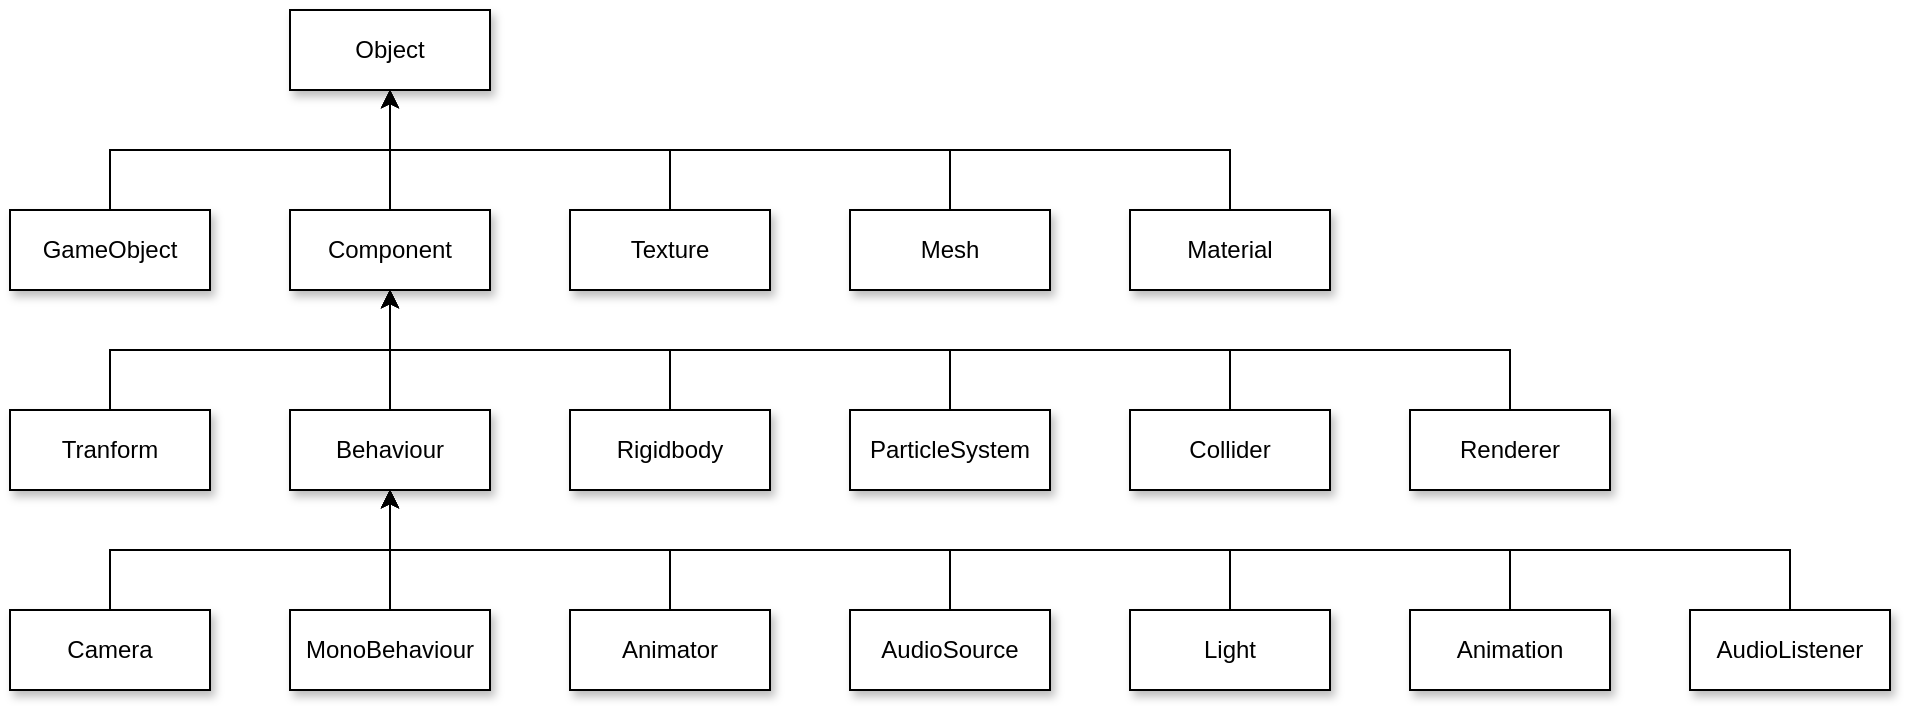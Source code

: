 <mxfile version="21.3.5" type="github">
  <diagram name="第 1 页" id="YaiP6IpiFgkoLfCOKYrs">
    <mxGraphModel dx="1435" dy="863" grid="1" gridSize="10" guides="1" tooltips="1" connect="1" arrows="1" fold="1" page="1" pageScale="1" pageWidth="1200" pageHeight="1920" math="0" shadow="0">
      <root>
        <mxCell id="0" />
        <mxCell id="1" parent="0" />
        <mxCell id="JN42x3dMe_RzjsjBonPy-1" value="Object" style="rounded=0;whiteSpace=wrap;html=1;shadow=1;" parent="1" vertex="1">
          <mxGeometry x="200" y="80" width="100" height="40" as="geometry" />
        </mxCell>
        <mxCell id="JN42x3dMe_RzjsjBonPy-8" style="edgeStyle=orthogonalEdgeStyle;rounded=0;orthogonalLoop=1;jettySize=auto;html=1;exitX=0.5;exitY=0;exitDx=0;exitDy=0;entryX=0.5;entryY=1;entryDx=0;entryDy=0;" parent="1" source="JN42x3dMe_RzjsjBonPy-2" target="JN42x3dMe_RzjsjBonPy-1" edge="1">
          <mxGeometry relative="1" as="geometry" />
        </mxCell>
        <mxCell id="JN42x3dMe_RzjsjBonPy-2" value="GameObject" style="rounded=0;whiteSpace=wrap;html=1;shadow=1;" parent="1" vertex="1">
          <mxGeometry x="60" y="180" width="100" height="40" as="geometry" />
        </mxCell>
        <mxCell id="JN42x3dMe_RzjsjBonPy-7" style="edgeStyle=orthogonalEdgeStyle;rounded=0;orthogonalLoop=1;jettySize=auto;html=1;exitX=0.5;exitY=0;exitDx=0;exitDy=0;entryX=0.5;entryY=1;entryDx=0;entryDy=0;" parent="1" source="JN42x3dMe_RzjsjBonPy-3" target="JN42x3dMe_RzjsjBonPy-1" edge="1">
          <mxGeometry relative="1" as="geometry" />
        </mxCell>
        <mxCell id="JN42x3dMe_RzjsjBonPy-3" value="Component" style="rounded=0;whiteSpace=wrap;html=1;shadow=1;" parent="1" vertex="1">
          <mxGeometry x="200" y="180" width="100" height="40" as="geometry" />
        </mxCell>
        <mxCell id="JN42x3dMe_RzjsjBonPy-9" style="edgeStyle=orthogonalEdgeStyle;rounded=0;orthogonalLoop=1;jettySize=auto;html=1;exitX=0.5;exitY=0;exitDx=0;exitDy=0;entryX=0.5;entryY=1;entryDx=0;entryDy=0;" parent="1" source="JN42x3dMe_RzjsjBonPy-4" target="JN42x3dMe_RzjsjBonPy-1" edge="1">
          <mxGeometry relative="1" as="geometry" />
        </mxCell>
        <mxCell id="JN42x3dMe_RzjsjBonPy-4" value="Texture" style="rounded=0;whiteSpace=wrap;html=1;shadow=1;" parent="1" vertex="1">
          <mxGeometry x="340" y="180" width="100" height="40" as="geometry" />
        </mxCell>
        <mxCell id="JN42x3dMe_RzjsjBonPy-10" style="edgeStyle=orthogonalEdgeStyle;rounded=0;orthogonalLoop=1;jettySize=auto;html=1;exitX=0.5;exitY=0;exitDx=0;exitDy=0;entryX=0.5;entryY=1;entryDx=0;entryDy=0;" parent="1" source="JN42x3dMe_RzjsjBonPy-5" target="JN42x3dMe_RzjsjBonPy-1" edge="1">
          <mxGeometry relative="1" as="geometry" />
        </mxCell>
        <mxCell id="JN42x3dMe_RzjsjBonPy-5" value="Mesh" style="rounded=0;whiteSpace=wrap;html=1;shadow=1;" parent="1" vertex="1">
          <mxGeometry x="480" y="180" width="100" height="40" as="geometry" />
        </mxCell>
        <mxCell id="JN42x3dMe_RzjsjBonPy-12" style="edgeStyle=orthogonalEdgeStyle;rounded=0;orthogonalLoop=1;jettySize=auto;html=1;exitX=0.5;exitY=0;exitDx=0;exitDy=0;entryX=0.5;entryY=1;entryDx=0;entryDy=0;" parent="1" source="JN42x3dMe_RzjsjBonPy-6" target="JN42x3dMe_RzjsjBonPy-1" edge="1">
          <mxGeometry relative="1" as="geometry" />
        </mxCell>
        <mxCell id="JN42x3dMe_RzjsjBonPy-6" value="Material" style="rounded=0;whiteSpace=wrap;html=1;shadow=1;" parent="1" vertex="1">
          <mxGeometry x="620" y="180" width="100" height="40" as="geometry" />
        </mxCell>
        <mxCell id="JN42x3dMe_RzjsjBonPy-26" style="edgeStyle=orthogonalEdgeStyle;rounded=0;orthogonalLoop=1;jettySize=auto;html=1;exitX=0.5;exitY=0;exitDx=0;exitDy=0;entryX=0.5;entryY=1;entryDx=0;entryDy=0;" parent="1" source="JN42x3dMe_RzjsjBonPy-13" target="JN42x3dMe_RzjsjBonPy-3" edge="1">
          <mxGeometry relative="1" as="geometry" />
        </mxCell>
        <mxCell id="JN42x3dMe_RzjsjBonPy-13" value="Tranform" style="rounded=0;whiteSpace=wrap;html=1;shadow=1;" parent="1" vertex="1">
          <mxGeometry x="60" y="280" width="100" height="40" as="geometry" />
        </mxCell>
        <mxCell id="JN42x3dMe_RzjsjBonPy-27" style="edgeStyle=orthogonalEdgeStyle;rounded=0;orthogonalLoop=1;jettySize=auto;html=1;exitX=0.5;exitY=0;exitDx=0;exitDy=0;" parent="1" source="JN42x3dMe_RzjsjBonPy-14" edge="1">
          <mxGeometry relative="1" as="geometry">
            <mxPoint x="250" y="220" as="targetPoint" />
          </mxGeometry>
        </mxCell>
        <mxCell id="JN42x3dMe_RzjsjBonPy-14" value="Behaviour" style="rounded=0;whiteSpace=wrap;html=1;shadow=1;" parent="1" vertex="1">
          <mxGeometry x="200" y="280" width="100" height="40" as="geometry" />
        </mxCell>
        <mxCell id="JN42x3dMe_RzjsjBonPy-30" style="edgeStyle=orthogonalEdgeStyle;rounded=0;orthogonalLoop=1;jettySize=auto;html=1;exitX=0.5;exitY=0;exitDx=0;exitDy=0;entryX=0.5;entryY=1;entryDx=0;entryDy=0;" parent="1" source="JN42x3dMe_RzjsjBonPy-15" target="JN42x3dMe_RzjsjBonPy-3" edge="1">
          <mxGeometry relative="1" as="geometry" />
        </mxCell>
        <mxCell id="JN42x3dMe_RzjsjBonPy-15" value="Rigidbody" style="rounded=0;whiteSpace=wrap;html=1;shadow=1;" parent="1" vertex="1">
          <mxGeometry x="340" y="280" width="100" height="40" as="geometry" />
        </mxCell>
        <mxCell id="JN42x3dMe_RzjsjBonPy-32" style="edgeStyle=orthogonalEdgeStyle;rounded=0;orthogonalLoop=1;jettySize=auto;html=1;exitX=0.5;exitY=0;exitDx=0;exitDy=0;entryX=0.5;entryY=1;entryDx=0;entryDy=0;" parent="1" source="JN42x3dMe_RzjsjBonPy-16" target="JN42x3dMe_RzjsjBonPy-3" edge="1">
          <mxGeometry relative="1" as="geometry" />
        </mxCell>
        <mxCell id="JN42x3dMe_RzjsjBonPy-16" value="ParticleSystem" style="rounded=0;whiteSpace=wrap;html=1;shadow=1;" parent="1" vertex="1">
          <mxGeometry x="480" y="280" width="100" height="40" as="geometry" />
        </mxCell>
        <mxCell id="JN42x3dMe_RzjsjBonPy-33" style="edgeStyle=orthogonalEdgeStyle;rounded=0;orthogonalLoop=1;jettySize=auto;html=1;exitX=0.5;exitY=0;exitDx=0;exitDy=0;entryX=0.5;entryY=1;entryDx=0;entryDy=0;" parent="1" source="JN42x3dMe_RzjsjBonPy-17" target="JN42x3dMe_RzjsjBonPy-3" edge="1">
          <mxGeometry relative="1" as="geometry" />
        </mxCell>
        <mxCell id="JN42x3dMe_RzjsjBonPy-17" value="Collider" style="rounded=0;whiteSpace=wrap;html=1;shadow=1;" parent="1" vertex="1">
          <mxGeometry x="620" y="280" width="100" height="40" as="geometry" />
        </mxCell>
        <mxCell id="JN42x3dMe_RzjsjBonPy-35" style="edgeStyle=orthogonalEdgeStyle;rounded=0;orthogonalLoop=1;jettySize=auto;html=1;exitX=0.5;exitY=0;exitDx=0;exitDy=0;entryX=0.5;entryY=1;entryDx=0;entryDy=0;" parent="1" source="JN42x3dMe_RzjsjBonPy-18" target="JN42x3dMe_RzjsjBonPy-3" edge="1">
          <mxGeometry relative="1" as="geometry" />
        </mxCell>
        <mxCell id="JN42x3dMe_RzjsjBonPy-18" value="Renderer" style="rounded=0;whiteSpace=wrap;html=1;shadow=1;" parent="1" vertex="1">
          <mxGeometry x="760" y="280" width="100" height="40" as="geometry" />
        </mxCell>
        <mxCell id="JN42x3dMe_RzjsjBonPy-36" style="edgeStyle=orthogonalEdgeStyle;rounded=0;orthogonalLoop=1;jettySize=auto;html=1;exitX=0.5;exitY=0;exitDx=0;exitDy=0;entryX=0.5;entryY=1;entryDx=0;entryDy=0;" parent="1" source="JN42x3dMe_RzjsjBonPy-19" target="JN42x3dMe_RzjsjBonPy-14" edge="1">
          <mxGeometry relative="1" as="geometry" />
        </mxCell>
        <mxCell id="JN42x3dMe_RzjsjBonPy-19" value="Camera" style="rounded=0;whiteSpace=wrap;html=1;shadow=1;" parent="1" vertex="1">
          <mxGeometry x="60" y="380" width="100" height="40" as="geometry" />
        </mxCell>
        <mxCell id="JN42x3dMe_RzjsjBonPy-38" style="edgeStyle=orthogonalEdgeStyle;rounded=0;orthogonalLoop=1;jettySize=auto;html=1;exitX=0.5;exitY=0;exitDx=0;exitDy=0;entryX=0.5;entryY=1;entryDx=0;entryDy=0;" parent="1" source="JN42x3dMe_RzjsjBonPy-20" target="JN42x3dMe_RzjsjBonPy-14" edge="1">
          <mxGeometry relative="1" as="geometry" />
        </mxCell>
        <mxCell id="JN42x3dMe_RzjsjBonPy-20" value="MonoBehaviour" style="rounded=0;whiteSpace=wrap;html=1;shadow=1;" parent="1" vertex="1">
          <mxGeometry x="200" y="380" width="100" height="40" as="geometry" />
        </mxCell>
        <mxCell id="JN42x3dMe_RzjsjBonPy-39" style="edgeStyle=orthogonalEdgeStyle;rounded=0;orthogonalLoop=1;jettySize=auto;html=1;exitX=0.5;exitY=0;exitDx=0;exitDy=0;entryX=0.5;entryY=1;entryDx=0;entryDy=0;" parent="1" source="JN42x3dMe_RzjsjBonPy-21" target="JN42x3dMe_RzjsjBonPy-14" edge="1">
          <mxGeometry relative="1" as="geometry" />
        </mxCell>
        <mxCell id="JN42x3dMe_RzjsjBonPy-21" value="Animator" style="rounded=0;whiteSpace=wrap;html=1;shadow=1;" parent="1" vertex="1">
          <mxGeometry x="340" y="380" width="100" height="40" as="geometry" />
        </mxCell>
        <mxCell id="JN42x3dMe_RzjsjBonPy-40" style="edgeStyle=orthogonalEdgeStyle;rounded=0;orthogonalLoop=1;jettySize=auto;html=1;exitX=0.5;exitY=0;exitDx=0;exitDy=0;entryX=0.5;entryY=1;entryDx=0;entryDy=0;" parent="1" source="JN42x3dMe_RzjsjBonPy-22" target="JN42x3dMe_RzjsjBonPy-14" edge="1">
          <mxGeometry relative="1" as="geometry" />
        </mxCell>
        <mxCell id="JN42x3dMe_RzjsjBonPy-22" value="AudioSource" style="rounded=0;whiteSpace=wrap;html=1;shadow=1;" parent="1" vertex="1">
          <mxGeometry x="480" y="380" width="100" height="40" as="geometry" />
        </mxCell>
        <mxCell id="JN42x3dMe_RzjsjBonPy-41" style="edgeStyle=orthogonalEdgeStyle;rounded=0;orthogonalLoop=1;jettySize=auto;html=1;exitX=0.5;exitY=0;exitDx=0;exitDy=0;entryX=0.5;entryY=1;entryDx=0;entryDy=0;" parent="1" source="JN42x3dMe_RzjsjBonPy-23" target="JN42x3dMe_RzjsjBonPy-14" edge="1">
          <mxGeometry relative="1" as="geometry" />
        </mxCell>
        <mxCell id="JN42x3dMe_RzjsjBonPy-23" value="Light" style="rounded=0;whiteSpace=wrap;html=1;shadow=1;" parent="1" vertex="1">
          <mxGeometry x="620" y="380" width="100" height="40" as="geometry" />
        </mxCell>
        <mxCell id="JN42x3dMe_RzjsjBonPy-42" style="edgeStyle=orthogonalEdgeStyle;rounded=0;orthogonalLoop=1;jettySize=auto;html=1;exitX=0.5;exitY=0;exitDx=0;exitDy=0;entryX=0.5;entryY=1;entryDx=0;entryDy=0;" parent="1" source="JN42x3dMe_RzjsjBonPy-24" target="JN42x3dMe_RzjsjBonPy-14" edge="1">
          <mxGeometry relative="1" as="geometry" />
        </mxCell>
        <mxCell id="JN42x3dMe_RzjsjBonPy-24" value="Animation" style="rounded=0;whiteSpace=wrap;html=1;shadow=1;" parent="1" vertex="1">
          <mxGeometry x="760" y="380" width="100" height="40" as="geometry" />
        </mxCell>
        <mxCell id="JN42x3dMe_RzjsjBonPy-43" style="edgeStyle=orthogonalEdgeStyle;rounded=0;orthogonalLoop=1;jettySize=auto;html=1;exitX=0.5;exitY=0;exitDx=0;exitDy=0;entryX=0.5;entryY=1;entryDx=0;entryDy=0;" parent="1" source="JN42x3dMe_RzjsjBonPy-25" target="JN42x3dMe_RzjsjBonPy-14" edge="1">
          <mxGeometry relative="1" as="geometry" />
        </mxCell>
        <mxCell id="JN42x3dMe_RzjsjBonPy-25" value="AudioListener" style="rounded=0;whiteSpace=wrap;html=1;shadow=1;" parent="1" vertex="1">
          <mxGeometry x="900" y="380" width="100" height="40" as="geometry" />
        </mxCell>
      </root>
    </mxGraphModel>
  </diagram>
</mxfile>
